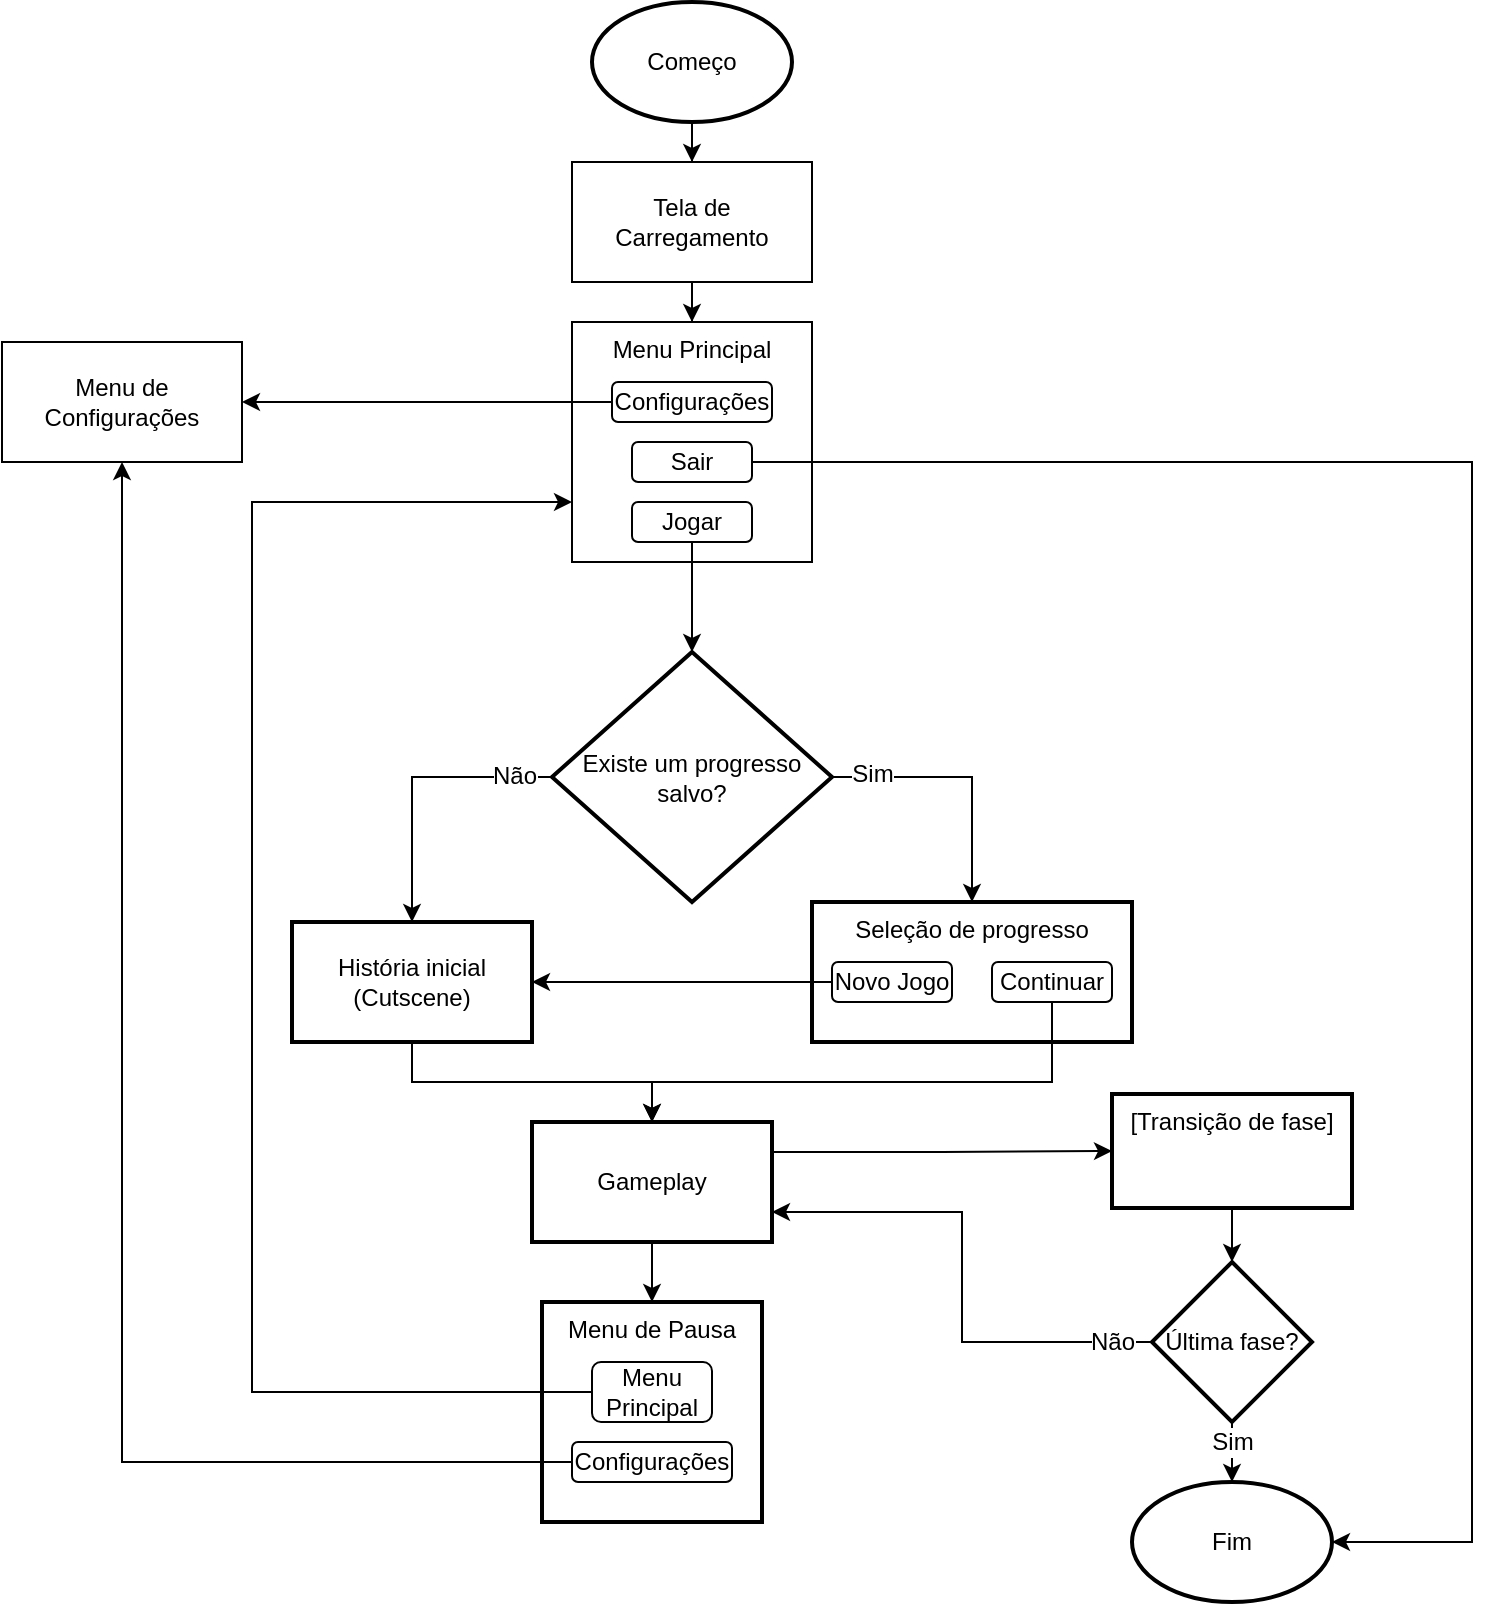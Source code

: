 <mxfile version="21.1.4" type="github">
  <diagram name="Page-1" id="edf60f1a-56cd-e834-aa8a-f176f3a09ee4">
    <mxGraphModel dx="839" dy="1304" grid="1" gridSize="10" guides="1" tooltips="1" connect="1" arrows="1" fold="1" page="1" pageScale="1" pageWidth="1100" pageHeight="850" background="none" math="0" shadow="0">
      <root>
        <mxCell id="0" />
        <mxCell id="1" parent="0" />
        <mxCell id="S8WDqnkBkGO98f3OhSrV-5" value="" style="edgeStyle=orthogonalEdgeStyle;rounded=0;orthogonalLoop=1;jettySize=auto;html=1;" parent="1" source="S8WDqnkBkGO98f3OhSrV-3" target="S8WDqnkBkGO98f3OhSrV-4" edge="1">
          <mxGeometry relative="1" as="geometry" />
        </mxCell>
        <mxCell id="S8WDqnkBkGO98f3OhSrV-3" value="Começo" style="strokeWidth=2;html=1;shape=mxgraph.flowchart.start_1;whiteSpace=wrap;fillColor=default;" parent="1" vertex="1">
          <mxGeometry x="425" y="-825" width="100" height="60" as="geometry" />
        </mxCell>
        <mxCell id="S8WDqnkBkGO98f3OhSrV-7" value="" style="edgeStyle=orthogonalEdgeStyle;rounded=0;orthogonalLoop=1;jettySize=auto;html=1;" parent="1" source="S8WDqnkBkGO98f3OhSrV-4" target="S8WDqnkBkGO98f3OhSrV-6" edge="1">
          <mxGeometry relative="1" as="geometry" />
        </mxCell>
        <mxCell id="S8WDqnkBkGO98f3OhSrV-4" value="Tela de Carregamento" style="rounded=0;whiteSpace=wrap;html=1;" parent="1" vertex="1">
          <mxGeometry x="415" y="-745" width="120" height="60" as="geometry" />
        </mxCell>
        <mxCell id="S8WDqnkBkGO98f3OhSrV-6" value="Menu Principal" style="rounded=0;whiteSpace=wrap;html=1;verticalAlign=top;fillColor=default;" parent="1" vertex="1">
          <mxGeometry x="415" y="-665" width="120" height="120" as="geometry" />
        </mxCell>
        <mxCell id="S8WDqnkBkGO98f3OhSrV-17" style="edgeStyle=orthogonalEdgeStyle;rounded=0;orthogonalLoop=1;jettySize=auto;html=1;entryX=0.5;entryY=0;entryDx=0;entryDy=0;entryPerimeter=0;" parent="1" source="S8WDqnkBkGO98f3OhSrV-8" target="S8WDqnkBkGO98f3OhSrV-18" edge="1">
          <mxGeometry relative="1" as="geometry">
            <mxPoint x="445" y="-495" as="targetPoint" />
            <Array as="points">
              <mxPoint x="475" y="-545" />
              <mxPoint x="475" y="-545" />
            </Array>
          </mxGeometry>
        </mxCell>
        <mxCell id="S8WDqnkBkGO98f3OhSrV-8" value="Jogar" style="rounded=1;whiteSpace=wrap;html=1;fillColor=default;" parent="1" vertex="1">
          <mxGeometry x="445" y="-575" width="60" height="20" as="geometry" />
        </mxCell>
        <mxCell id="h2WWq8Q2pXcpi4Bdfpb9-2" style="edgeStyle=orthogonalEdgeStyle;rounded=0;orthogonalLoop=1;jettySize=auto;html=1;" edge="1" parent="1" source="S8WDqnkBkGO98f3OhSrV-10" target="h2WWq8Q2pXcpi4Bdfpb9-1">
          <mxGeometry relative="1" as="geometry" />
        </mxCell>
        <mxCell id="S8WDqnkBkGO98f3OhSrV-10" value="Configurações" style="rounded=1;whiteSpace=wrap;html=1;fillColor=default;gradientColor=none;" parent="1" vertex="1">
          <mxGeometry x="435" y="-635" width="80" height="20" as="geometry" />
        </mxCell>
        <mxCell id="S8WDqnkBkGO98f3OhSrV-29" style="edgeStyle=orthogonalEdgeStyle;rounded=0;orthogonalLoop=1;jettySize=auto;html=1;entryX=1;entryY=0.5;entryDx=0;entryDy=0;entryPerimeter=0;exitX=1;exitY=0.5;exitDx=0;exitDy=0;" parent="1" source="S8WDqnkBkGO98f3OhSrV-11" target="S8WDqnkBkGO98f3OhSrV-28" edge="1">
          <mxGeometry relative="1" as="geometry">
            <mxPoint x="555" y="-575" as="sourcePoint" />
            <mxPoint x="785" y="-55" as="targetPoint" />
            <Array as="points">
              <mxPoint x="865" y="-595" />
              <mxPoint x="865" y="-55" />
            </Array>
          </mxGeometry>
        </mxCell>
        <mxCell id="S8WDqnkBkGO98f3OhSrV-11" value="Sair" style="rounded=1;whiteSpace=wrap;html=1;fillColor=default;" parent="1" vertex="1">
          <mxGeometry x="445" y="-605" width="60" height="20" as="geometry" />
        </mxCell>
        <mxCell id="S8WDqnkBkGO98f3OhSrV-20" value="" style="edgeStyle=orthogonalEdgeStyle;rounded=0;orthogonalLoop=1;jettySize=auto;html=1;entryX=0.5;entryY=0;entryDx=0;entryDy=0;" parent="1" source="S8WDqnkBkGO98f3OhSrV-18" target="S8WDqnkBkGO98f3OhSrV-19" edge="1">
          <mxGeometry relative="1" as="geometry" />
        </mxCell>
        <mxCell id="S8WDqnkBkGO98f3OhSrV-22" value="" style="edgeStyle=orthogonalEdgeStyle;rounded=0;orthogonalLoop=1;jettySize=auto;html=1;entryX=0.5;entryY=0;entryDx=0;entryDy=0;exitX=1;exitY=0.5;exitDx=0;exitDy=0;exitPerimeter=0;" parent="1" source="S8WDqnkBkGO98f3OhSrV-18" target="S8WDqnkBkGO98f3OhSrV-21" edge="1">
          <mxGeometry relative="1" as="geometry" />
        </mxCell>
        <mxCell id="S8WDqnkBkGO98f3OhSrV-18" value="Existe um progresso salvo?" style="strokeWidth=2;html=1;shape=mxgraph.flowchart.decision;whiteSpace=wrap;" parent="1" vertex="1">
          <mxGeometry x="405" y="-500" width="140" height="125" as="geometry" />
        </mxCell>
        <mxCell id="S8WDqnkBkGO98f3OhSrV-27" value="" style="edgeStyle=orthogonalEdgeStyle;rounded=0;orthogonalLoop=1;jettySize=auto;html=1;" parent="1" source="S8WDqnkBkGO98f3OhSrV-19" target="S8WDqnkBkGO98f3OhSrV-26" edge="1">
          <mxGeometry relative="1" as="geometry" />
        </mxCell>
        <mxCell id="S8WDqnkBkGO98f3OhSrV-19" value="História inicial (Cutscene)" style="whiteSpace=wrap;html=1;strokeWidth=2;" parent="1" vertex="1">
          <mxGeometry x="275" y="-365" width="120" height="60" as="geometry" />
        </mxCell>
        <mxCell id="S8WDqnkBkGO98f3OhSrV-21" value="Seleção de progresso" style="whiteSpace=wrap;html=1;strokeWidth=2;verticalAlign=top;" parent="1" vertex="1">
          <mxGeometry x="535" y="-375" width="160" height="70" as="geometry" />
        </mxCell>
        <mxCell id="S8WDqnkBkGO98f3OhSrV-24" style="edgeStyle=orthogonalEdgeStyle;rounded=0;orthogonalLoop=1;jettySize=auto;html=1;entryX=1;entryY=0.5;entryDx=0;entryDy=0;" parent="1" source="S8WDqnkBkGO98f3OhSrV-23" target="S8WDqnkBkGO98f3OhSrV-19" edge="1">
          <mxGeometry relative="1" as="geometry" />
        </mxCell>
        <mxCell id="S8WDqnkBkGO98f3OhSrV-23" value="Novo Jogo" style="rounded=1;whiteSpace=wrap;html=1;fillColor=default;" parent="1" vertex="1">
          <mxGeometry x="545" y="-345" width="60" height="20" as="geometry" />
        </mxCell>
        <mxCell id="h2WWq8Q2pXcpi4Bdfpb9-15" style="edgeStyle=orthogonalEdgeStyle;rounded=0;orthogonalLoop=1;jettySize=auto;html=1;exitX=0.5;exitY=1;exitDx=0;exitDy=0;" edge="1" parent="1" source="S8WDqnkBkGO98f3OhSrV-25" target="S8WDqnkBkGO98f3OhSrV-26">
          <mxGeometry relative="1" as="geometry">
            <Array as="points">
              <mxPoint x="655" y="-285" />
              <mxPoint x="455" y="-285" />
            </Array>
          </mxGeometry>
        </mxCell>
        <mxCell id="S8WDqnkBkGO98f3OhSrV-25" value="Continuar" style="rounded=1;whiteSpace=wrap;html=1;fillColor=default;" parent="1" vertex="1">
          <mxGeometry x="625" y="-345" width="60" height="20" as="geometry" />
        </mxCell>
        <mxCell id="h2WWq8Q2pXcpi4Bdfpb9-6" value="" style="edgeStyle=orthogonalEdgeStyle;rounded=0;orthogonalLoop=1;jettySize=auto;html=1;" edge="1" parent="1" source="S8WDqnkBkGO98f3OhSrV-26" target="h2WWq8Q2pXcpi4Bdfpb9-5">
          <mxGeometry relative="1" as="geometry" />
        </mxCell>
        <mxCell id="h2WWq8Q2pXcpi4Bdfpb9-22" style="edgeStyle=orthogonalEdgeStyle;rounded=0;orthogonalLoop=1;jettySize=auto;html=1;exitX=1;exitY=0.25;exitDx=0;exitDy=0;entryX=0;entryY=0.5;entryDx=0;entryDy=0;" edge="1" parent="1" source="S8WDqnkBkGO98f3OhSrV-26" target="h2WWq8Q2pXcpi4Bdfpb9-16">
          <mxGeometry relative="1" as="geometry">
            <mxPoint x="660" y="-250" as="targetPoint" />
          </mxGeometry>
        </mxCell>
        <mxCell id="S8WDqnkBkGO98f3OhSrV-26" value="Gameplay" style="whiteSpace=wrap;html=1;strokeWidth=2;" parent="1" vertex="1">
          <mxGeometry x="395" y="-265" width="120" height="60" as="geometry" />
        </mxCell>
        <mxCell id="S8WDqnkBkGO98f3OhSrV-28" value="Fim" style="strokeWidth=2;html=1;shape=mxgraph.flowchart.start_1;whiteSpace=wrap;" parent="1" vertex="1">
          <mxGeometry x="695" y="-85" width="100" height="60" as="geometry" />
        </mxCell>
        <mxCell id="h2WWq8Q2pXcpi4Bdfpb9-1" value="Menu de Configurações" style="rounded=0;whiteSpace=wrap;html=1;" vertex="1" parent="1">
          <mxGeometry x="130" y="-655" width="120" height="60" as="geometry" />
        </mxCell>
        <mxCell id="h2WWq8Q2pXcpi4Bdfpb9-5" value="Menu de Pausa" style="whiteSpace=wrap;html=1;strokeWidth=2;verticalAlign=top;" vertex="1" parent="1">
          <mxGeometry x="400" y="-175" width="110" height="110" as="geometry" />
        </mxCell>
        <mxCell id="h2WWq8Q2pXcpi4Bdfpb9-10" style="edgeStyle=orthogonalEdgeStyle;rounded=0;orthogonalLoop=1;jettySize=auto;html=1;entryX=0;entryY=0.75;entryDx=0;entryDy=0;" edge="1" parent="1" source="h2WWq8Q2pXcpi4Bdfpb9-7" target="S8WDqnkBkGO98f3OhSrV-6">
          <mxGeometry relative="1" as="geometry">
            <Array as="points">
              <mxPoint x="255" y="-130" />
              <mxPoint x="255" y="-575" />
            </Array>
          </mxGeometry>
        </mxCell>
        <mxCell id="h2WWq8Q2pXcpi4Bdfpb9-7" value="Menu Principal" style="rounded=1;whiteSpace=wrap;html=1;fillColor=default;" vertex="1" parent="1">
          <mxGeometry x="425" y="-145" width="60" height="30" as="geometry" />
        </mxCell>
        <mxCell id="h2WWq8Q2pXcpi4Bdfpb9-14" style="edgeStyle=orthogonalEdgeStyle;rounded=0;orthogonalLoop=1;jettySize=auto;html=1;" edge="1" parent="1" source="h2WWq8Q2pXcpi4Bdfpb9-11" target="h2WWq8Q2pXcpi4Bdfpb9-1">
          <mxGeometry relative="1" as="geometry" />
        </mxCell>
        <mxCell id="h2WWq8Q2pXcpi4Bdfpb9-11" value="Configurações" style="rounded=1;whiteSpace=wrap;html=1;fillColor=default;" vertex="1" parent="1">
          <mxGeometry x="415" y="-105" width="80" height="20" as="geometry" />
        </mxCell>
        <mxCell id="h2WWq8Q2pXcpi4Bdfpb9-32" style="edgeStyle=orthogonalEdgeStyle;rounded=0;orthogonalLoop=1;jettySize=auto;html=1;entryX=0.5;entryY=0;entryDx=0;entryDy=0;" edge="1" parent="1" source="h2WWq8Q2pXcpi4Bdfpb9-16" target="h2WWq8Q2pXcpi4Bdfpb9-18">
          <mxGeometry relative="1" as="geometry" />
        </mxCell>
        <mxCell id="h2WWq8Q2pXcpi4Bdfpb9-16" value="[Transição de fase]" style="whiteSpace=wrap;html=1;strokeWidth=2;verticalAlign=top;" vertex="1" parent="1">
          <mxGeometry x="685" y="-279" width="120" height="57" as="geometry" />
        </mxCell>
        <mxCell id="h2WWq8Q2pXcpi4Bdfpb9-29" style="edgeStyle=orthogonalEdgeStyle;rounded=0;orthogonalLoop=1;jettySize=auto;html=1;entryX=0.5;entryY=0;entryDx=0;entryDy=0;entryPerimeter=0;" edge="1" parent="1" source="h2WWq8Q2pXcpi4Bdfpb9-18" target="S8WDqnkBkGO98f3OhSrV-28">
          <mxGeometry relative="1" as="geometry" />
        </mxCell>
        <mxCell id="h2WWq8Q2pXcpi4Bdfpb9-31" style="edgeStyle=orthogonalEdgeStyle;rounded=0;orthogonalLoop=1;jettySize=auto;html=1;entryX=1;entryY=0.75;entryDx=0;entryDy=0;" edge="1" parent="1" source="h2WWq8Q2pXcpi4Bdfpb9-18" target="S8WDqnkBkGO98f3OhSrV-26">
          <mxGeometry relative="1" as="geometry" />
        </mxCell>
        <mxCell id="h2WWq8Q2pXcpi4Bdfpb9-18" value="Última fase?" style="rhombus;whiteSpace=wrap;html=1;verticalAlign=middle;strokeWidth=2;" vertex="1" parent="1">
          <mxGeometry x="705" y="-195" width="80" height="80" as="geometry" />
        </mxCell>
        <mxCell id="h2WWq8Q2pXcpi4Bdfpb9-23" value="Não" style="text;html=1;align=center;verticalAlign=middle;resizable=0;points=[];autosize=1;strokeColor=none;fillColor=none;labelBackgroundColor=default;" vertex="1" parent="1">
          <mxGeometry x="660" y="-170" width="50" height="30" as="geometry" />
        </mxCell>
        <mxCell id="h2WWq8Q2pXcpi4Bdfpb9-24" value="Sim" style="text;html=1;align=center;verticalAlign=middle;resizable=0;points=[];autosize=1;strokeColor=none;fillColor=none;labelBackgroundColor=default;" vertex="1" parent="1">
          <mxGeometry x="725" y="-120" width="40" height="30" as="geometry" />
        </mxCell>
        <mxCell id="h2WWq8Q2pXcpi4Bdfpb9-33" value="Não" style="text;html=1;align=center;verticalAlign=middle;resizable=0;points=[];autosize=1;strokeColor=none;fillColor=none;labelBackgroundColor=default;" vertex="1" parent="1">
          <mxGeometry x="361" y="-453" width="50" height="30" as="geometry" />
        </mxCell>
        <mxCell id="h2WWq8Q2pXcpi4Bdfpb9-34" value="Sim" style="text;html=1;align=center;verticalAlign=middle;resizable=0;points=[];autosize=1;strokeColor=none;fillColor=none;labelBackgroundColor=default;" vertex="1" parent="1">
          <mxGeometry x="545" y="-454" width="40" height="30" as="geometry" />
        </mxCell>
      </root>
    </mxGraphModel>
  </diagram>
</mxfile>
